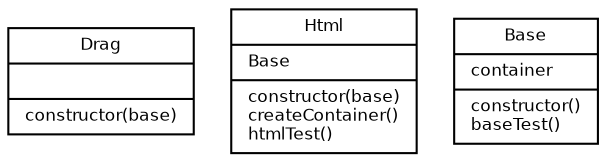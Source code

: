 digraph {
	node [fontname="Bitstream Vera Sans" fontsize=8 shape=record]
	edge [arrowtail=empty dir=back]
	0 [label="{Drag||constructor(base)\l}"]
	1 [label="{Html|Base\l|constructor(base)\lcreateContainer()\lhtmlTest()\l}"]
	2 [label="{Base|container\l|constructor()\lbaseTest()\l}"]
}
